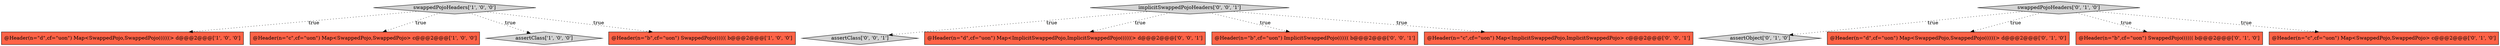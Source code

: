 digraph {
3 [style = filled, label = "@Header(n=\"d\",cf=\"uon\") Map<SwappedPojo,SwappedPojo((((((> d@@@2@@@['1', '0', '0']", fillcolor = tomato, shape = box image = "AAA0AAABBB1BBB"];
4 [style = filled, label = "swappedPojoHeaders['1', '0', '0']", fillcolor = lightgray, shape = diamond image = "AAA0AAABBB1BBB"];
11 [style = filled, label = "assertClass['0', '0', '1']", fillcolor = lightgray, shape = diamond image = "AAA0AAABBB3BBB"];
12 [style = filled, label = "@Header(n=\"d\",cf=\"uon\") Map<ImplicitSwappedPojo,ImplicitSwappedPojo((((((> d@@@2@@@['0', '0', '1']", fillcolor = tomato, shape = box image = "AAA0AAABBB3BBB"];
9 [style = filled, label = "swappedPojoHeaders['0', '1', '0']", fillcolor = lightgray, shape = diamond image = "AAA0AAABBB2BBB"];
7 [style = filled, label = "assertObject['0', '1', '0']", fillcolor = lightgray, shape = diamond image = "AAA0AAABBB2BBB"];
0 [style = filled, label = "@Header(n=\"c\",cf=\"uon\") Map<SwappedPojo,SwappedPojo> c@@@2@@@['1', '0', '0']", fillcolor = tomato, shape = box image = "AAA0AAABBB1BBB"];
13 [style = filled, label = "@Header(n=\"b\",cf=\"uon\") ImplicitSwappedPojo(((((( b@@@2@@@['0', '0', '1']", fillcolor = tomato, shape = box image = "AAA0AAABBB3BBB"];
14 [style = filled, label = "implicitSwappedPojoHeaders['0', '0', '1']", fillcolor = lightgray, shape = diamond image = "AAA0AAABBB3BBB"];
6 [style = filled, label = "@Header(n=\"d\",cf=\"uon\") Map<SwappedPojo,SwappedPojo((((((> d@@@2@@@['0', '1', '0']", fillcolor = tomato, shape = box image = "AAA0AAABBB2BBB"];
10 [style = filled, label = "@Header(n=\"c\",cf=\"uon\") Map<ImplicitSwappedPojo,ImplicitSwappedPojo> c@@@2@@@['0', '0', '1']", fillcolor = tomato, shape = box image = "AAA0AAABBB3BBB"];
8 [style = filled, label = "@Header(n=\"b\",cf=\"uon\") SwappedPojo(((((( b@@@2@@@['0', '1', '0']", fillcolor = tomato, shape = box image = "AAA0AAABBB2BBB"];
1 [style = filled, label = "assertClass['1', '0', '0']", fillcolor = lightgray, shape = diamond image = "AAA0AAABBB1BBB"];
5 [style = filled, label = "@Header(n=\"c\",cf=\"uon\") Map<SwappedPojo,SwappedPojo> c@@@2@@@['0', '1', '0']", fillcolor = tomato, shape = box image = "AAA0AAABBB2BBB"];
2 [style = filled, label = "@Header(n=\"b\",cf=\"uon\") SwappedPojo(((((( b@@@2@@@['1', '0', '0']", fillcolor = tomato, shape = box image = "AAA0AAABBB1BBB"];
14->11 [style = dotted, label="true"];
4->3 [style = dotted, label="true"];
9->7 [style = dotted, label="true"];
14->12 [style = dotted, label="true"];
9->6 [style = dotted, label="true"];
4->1 [style = dotted, label="true"];
14->10 [style = dotted, label="true"];
4->2 [style = dotted, label="true"];
14->13 [style = dotted, label="true"];
4->0 [style = dotted, label="true"];
9->8 [style = dotted, label="true"];
9->5 [style = dotted, label="true"];
}
